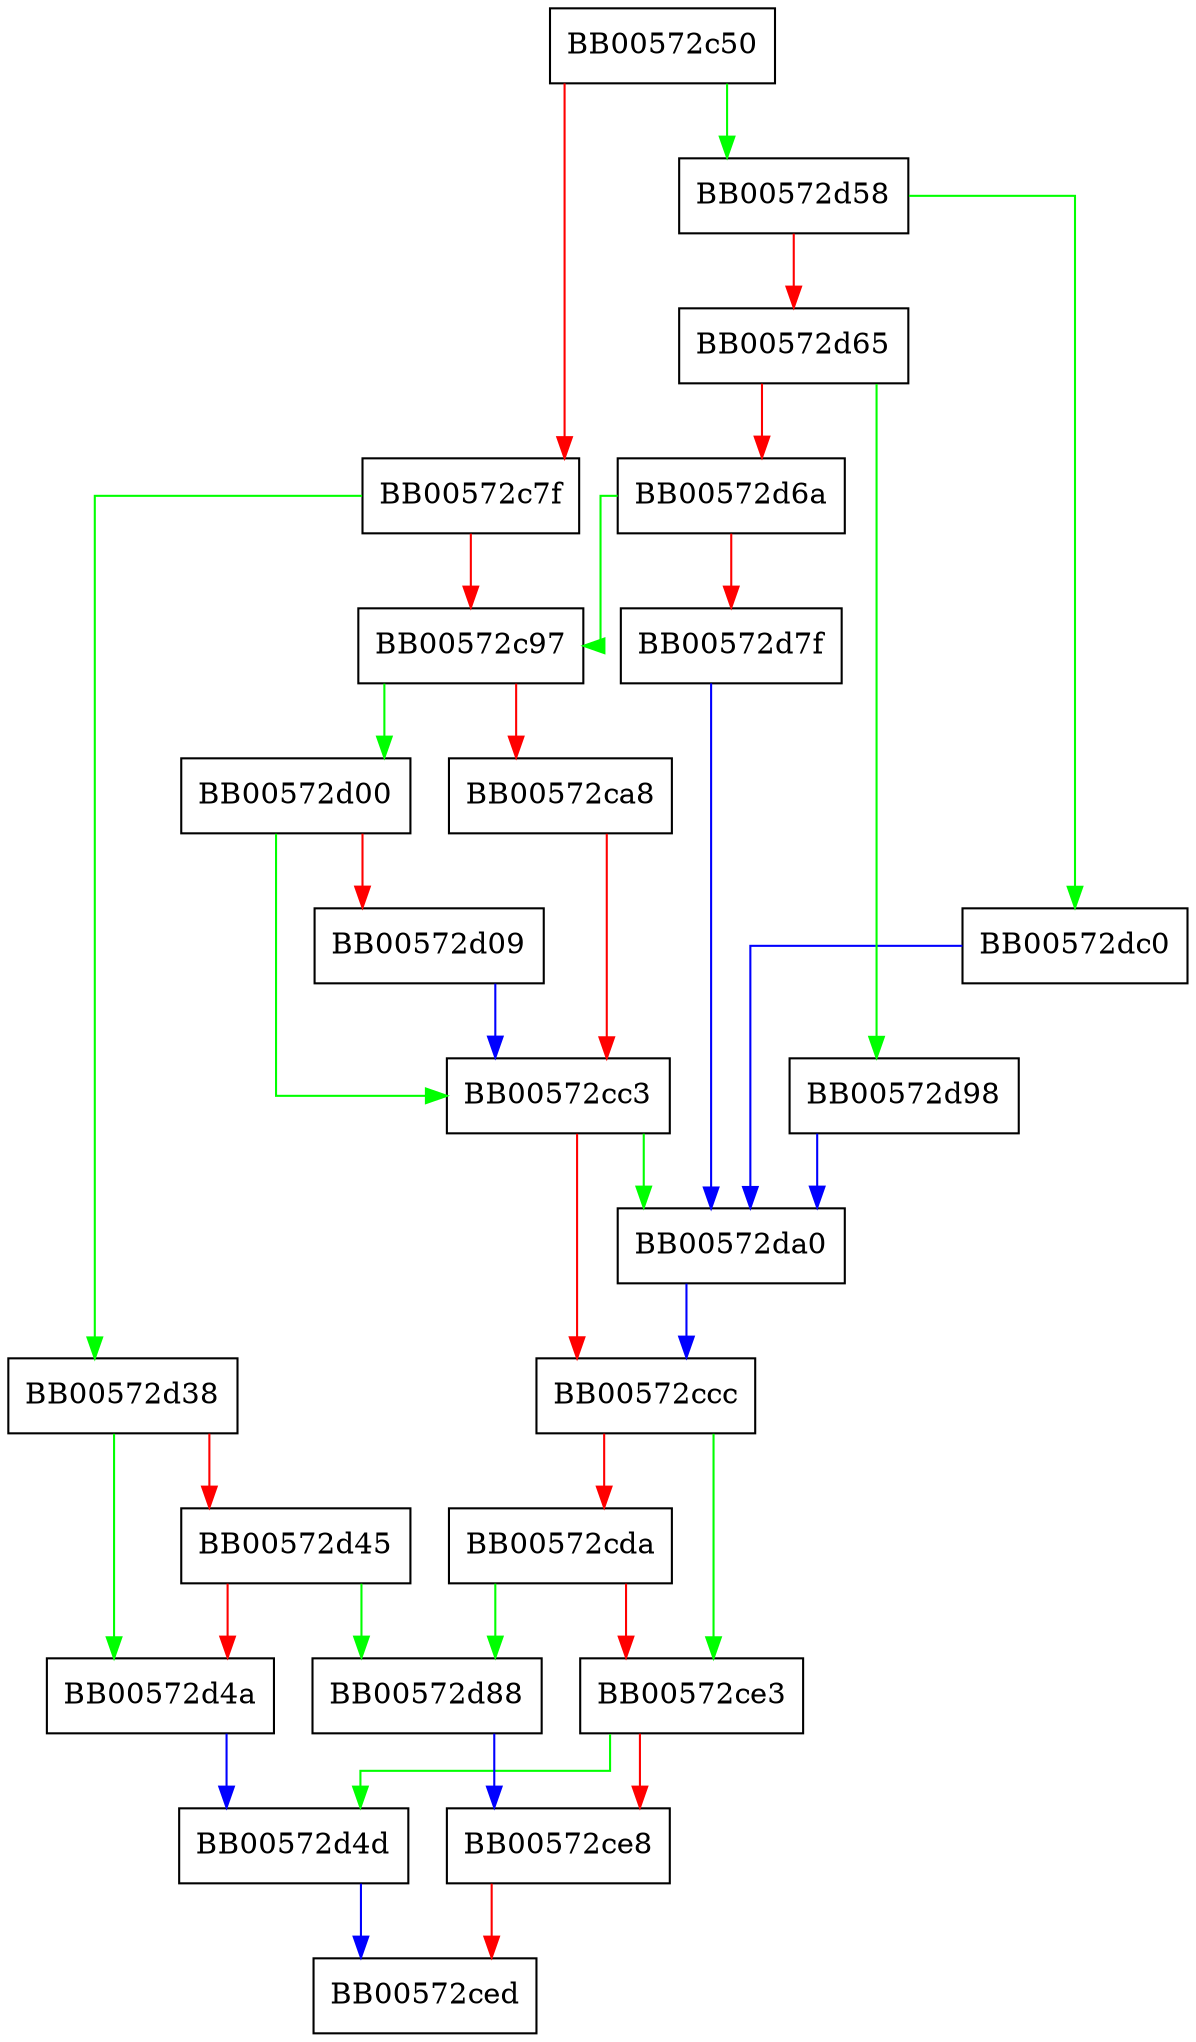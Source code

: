 digraph CONF_modules_load_file {
  node [shape="box"];
  graph [splines=ortho];
  BB00572c50 -> BB00572d58 [color="green"];
  BB00572c50 -> BB00572c7f [color="red"];
  BB00572c7f -> BB00572d38 [color="green"];
  BB00572c7f -> BB00572c97 [color="red"];
  BB00572c97 -> BB00572d00 [color="green"];
  BB00572c97 -> BB00572ca8 [color="red"];
  BB00572ca8 -> BB00572cc3 [color="red"];
  BB00572cc3 -> BB00572da0 [color="green"];
  BB00572cc3 -> BB00572ccc [color="red"];
  BB00572ccc -> BB00572ce3 [color="green"];
  BB00572ccc -> BB00572cda [color="red"];
  BB00572cda -> BB00572d88 [color="green"];
  BB00572cda -> BB00572ce3 [color="red"];
  BB00572ce3 -> BB00572d4d [color="green"];
  BB00572ce3 -> BB00572ce8 [color="red"];
  BB00572ce8 -> BB00572ced [color="red"];
  BB00572d00 -> BB00572cc3 [color="green"];
  BB00572d00 -> BB00572d09 [color="red"];
  BB00572d09 -> BB00572cc3 [color="blue"];
  BB00572d38 -> BB00572d4a [color="green"];
  BB00572d38 -> BB00572d45 [color="red"];
  BB00572d45 -> BB00572d88 [color="green"];
  BB00572d45 -> BB00572d4a [color="red"];
  BB00572d4a -> BB00572d4d [color="blue"];
  BB00572d4d -> BB00572ced [color="blue"];
  BB00572d58 -> BB00572dc0 [color="green"];
  BB00572d58 -> BB00572d65 [color="red"];
  BB00572d65 -> BB00572d98 [color="green"];
  BB00572d65 -> BB00572d6a [color="red"];
  BB00572d6a -> BB00572c97 [color="green"];
  BB00572d6a -> BB00572d7f [color="red"];
  BB00572d7f -> BB00572da0 [color="blue"];
  BB00572d88 -> BB00572ce8 [color="blue"];
  BB00572d98 -> BB00572da0 [color="blue"];
  BB00572da0 -> BB00572ccc [color="blue"];
  BB00572dc0 -> BB00572da0 [color="blue"];
}